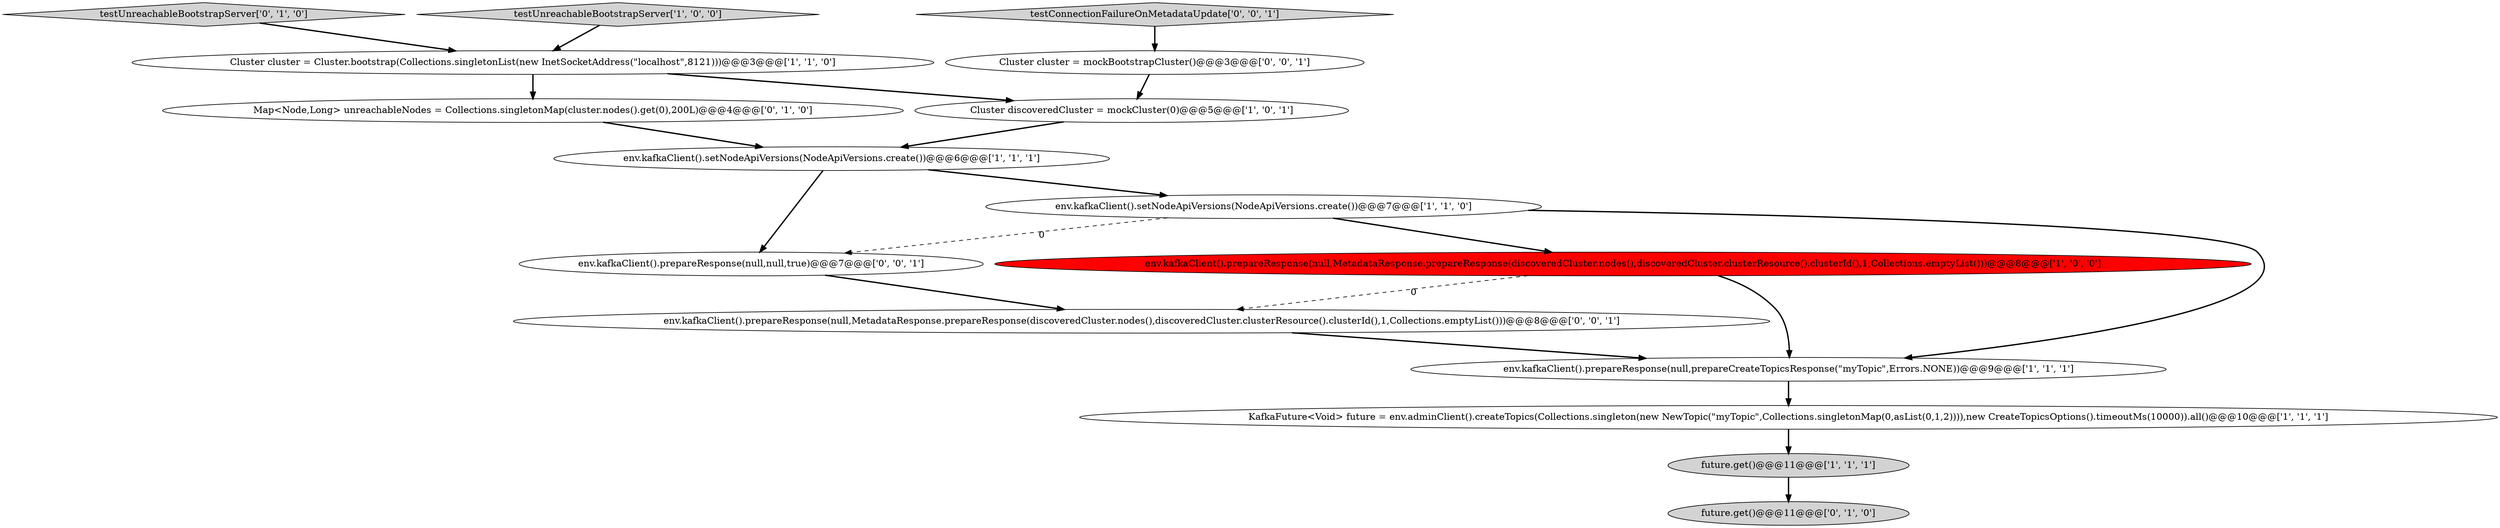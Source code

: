 digraph {
15 [style = filled, label = "env.kafkaClient().prepareResponse(null,null,true)@@@7@@@['0', '0', '1']", fillcolor = white, shape = ellipse image = "AAA0AAABBB3BBB"];
7 [style = filled, label = "env.kafkaClient().prepareResponse(null,MetadataResponse.prepareResponse(discoveredCluster.nodes(),discoveredCluster.clusterResource().clusterId(),1,Collections.emptyList()))@@@8@@@['1', '0', '0']", fillcolor = red, shape = ellipse image = "AAA1AAABBB1BBB"];
8 [style = filled, label = "KafkaFuture<Void> future = env.adminClient().createTopics(Collections.singleton(new NewTopic(\"myTopic\",Collections.singletonMap(0,asList(0,1,2)))),new CreateTopicsOptions().timeoutMs(10000)).all()@@@10@@@['1', '1', '1']", fillcolor = white, shape = ellipse image = "AAA0AAABBB1BBB"];
3 [style = filled, label = "env.kafkaClient().prepareResponse(null,prepareCreateTopicsResponse(\"myTopic\",Errors.NONE))@@@9@@@['1', '1', '1']", fillcolor = white, shape = ellipse image = "AAA0AAABBB1BBB"];
1 [style = filled, label = "Cluster cluster = Cluster.bootstrap(Collections.singletonList(new InetSocketAddress(\"localhost\",8121)))@@@3@@@['1', '1', '0']", fillcolor = white, shape = ellipse image = "AAA0AAABBB1BBB"];
6 [style = filled, label = "future.get()@@@11@@@['1', '1', '1']", fillcolor = lightgray, shape = ellipse image = "AAA0AAABBB1BBB"];
11 [style = filled, label = "testUnreachableBootstrapServer['0', '1', '0']", fillcolor = lightgray, shape = diamond image = "AAA0AAABBB2BBB"];
4 [style = filled, label = "env.kafkaClient().setNodeApiVersions(NodeApiVersions.create())@@@6@@@['1', '1', '1']", fillcolor = white, shape = ellipse image = "AAA0AAABBB1BBB"];
14 [style = filled, label = "testConnectionFailureOnMetadataUpdate['0', '0', '1']", fillcolor = lightgray, shape = diamond image = "AAA0AAABBB3BBB"];
2 [style = filled, label = "Cluster discoveredCluster = mockCluster(0)@@@5@@@['1', '0', '1']", fillcolor = white, shape = ellipse image = "AAA0AAABBB1BBB"];
5 [style = filled, label = "testUnreachableBootstrapServer['1', '0', '0']", fillcolor = lightgray, shape = diamond image = "AAA0AAABBB1BBB"];
0 [style = filled, label = "env.kafkaClient().setNodeApiVersions(NodeApiVersions.create())@@@7@@@['1', '1', '0']", fillcolor = white, shape = ellipse image = "AAA0AAABBB1BBB"];
12 [style = filled, label = "env.kafkaClient().prepareResponse(null,MetadataResponse.prepareResponse(discoveredCluster.nodes(),discoveredCluster.clusterResource().clusterId(),1,Collections.emptyList()))@@@8@@@['0', '0', '1']", fillcolor = white, shape = ellipse image = "AAA0AAABBB3BBB"];
10 [style = filled, label = "Map<Node,Long> unreachableNodes = Collections.singletonMap(cluster.nodes().get(0),200L)@@@4@@@['0', '1', '0']", fillcolor = white, shape = ellipse image = "AAA0AAABBB2BBB"];
13 [style = filled, label = "Cluster cluster = mockBootstrapCluster()@@@3@@@['0', '0', '1']", fillcolor = white, shape = ellipse image = "AAA0AAABBB3BBB"];
9 [style = filled, label = "future.get()@@@11@@@['0', '1', '0']", fillcolor = lightgray, shape = ellipse image = "AAA0AAABBB2BBB"];
7->12 [style = dashed, label="0"];
0->3 [style = bold, label=""];
0->15 [style = dashed, label="0"];
5->1 [style = bold, label=""];
1->2 [style = bold, label=""];
8->6 [style = bold, label=""];
15->12 [style = bold, label=""];
12->3 [style = bold, label=""];
14->13 [style = bold, label=""];
6->9 [style = bold, label=""];
13->2 [style = bold, label=""];
1->10 [style = bold, label=""];
4->15 [style = bold, label=""];
2->4 [style = bold, label=""];
11->1 [style = bold, label=""];
3->8 [style = bold, label=""];
7->3 [style = bold, label=""];
4->0 [style = bold, label=""];
0->7 [style = bold, label=""];
10->4 [style = bold, label=""];
}
